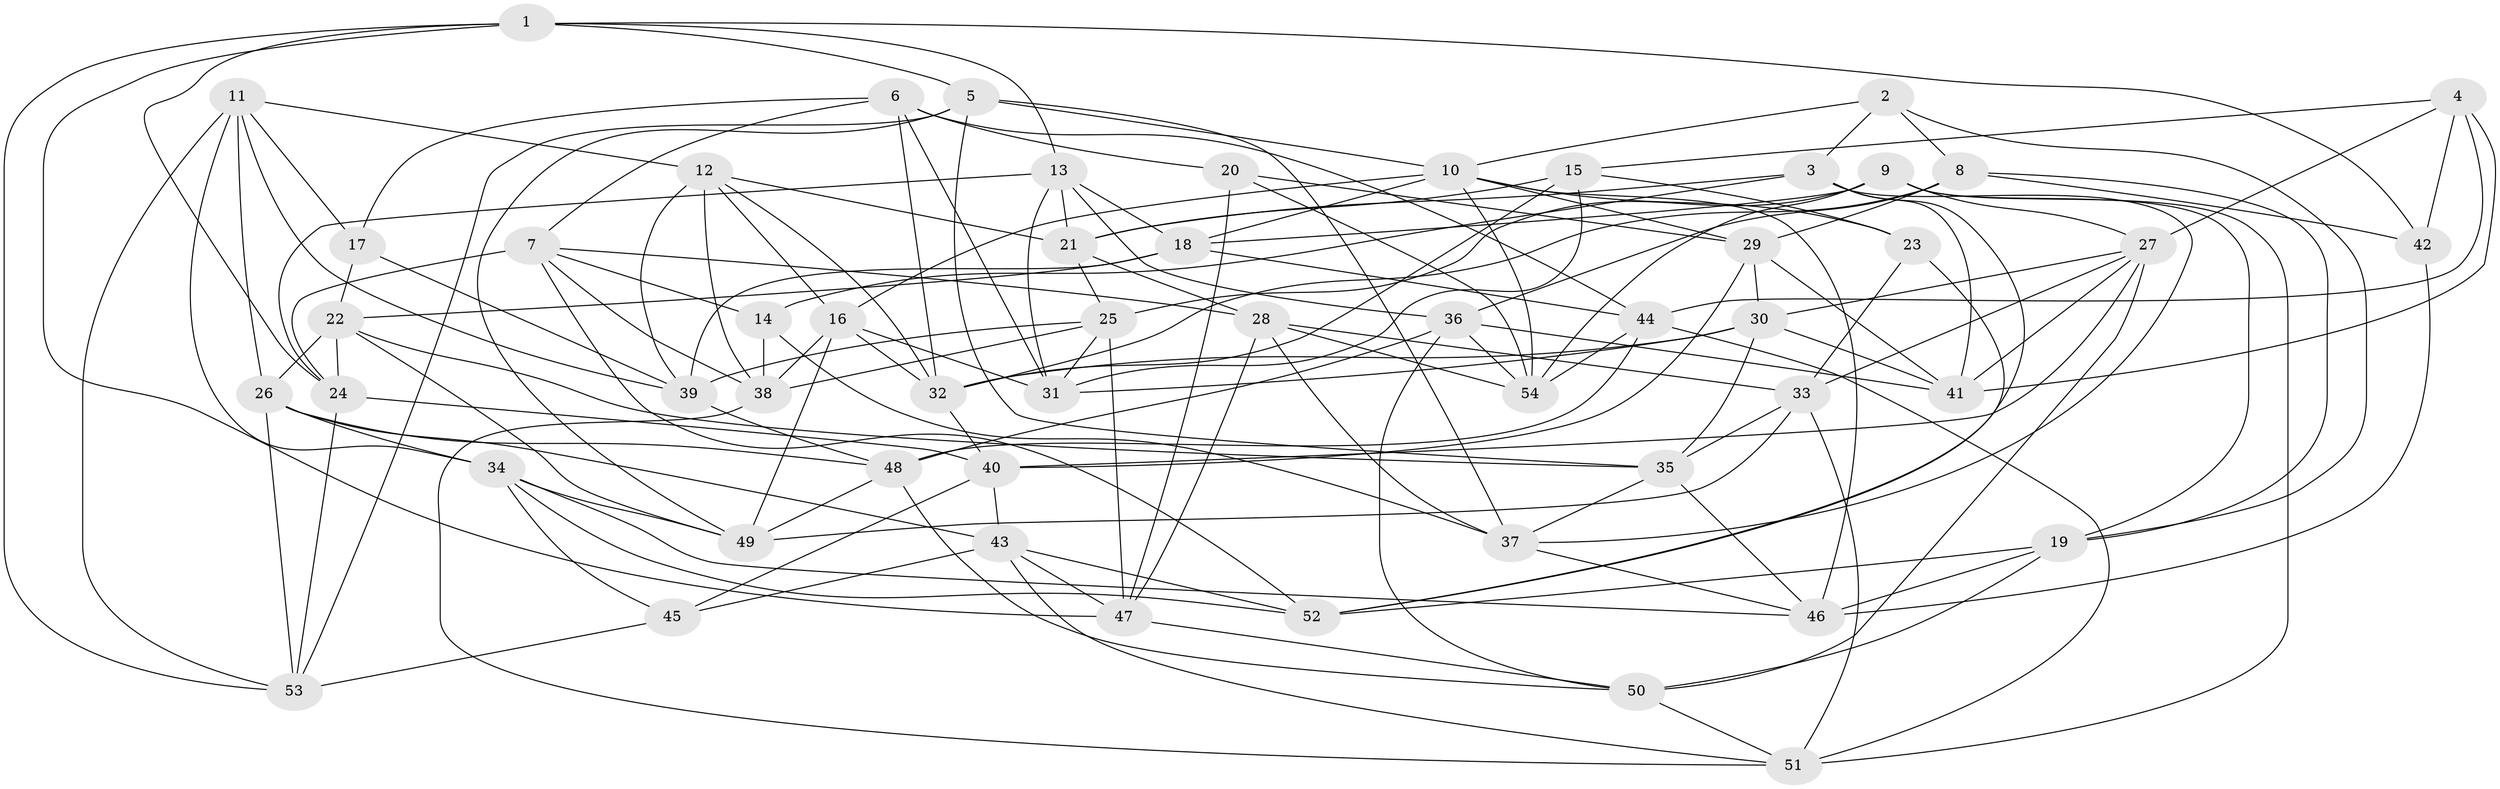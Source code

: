 // original degree distribution, {4: 1.0}
// Generated by graph-tools (version 1.1) at 2025/50/03/09/25 03:50:46]
// undirected, 54 vertices, 156 edges
graph export_dot {
graph [start="1"]
  node [color=gray90,style=filled];
  1;
  2;
  3;
  4;
  5;
  6;
  7;
  8;
  9;
  10;
  11;
  12;
  13;
  14;
  15;
  16;
  17;
  18;
  19;
  20;
  21;
  22;
  23;
  24;
  25;
  26;
  27;
  28;
  29;
  30;
  31;
  32;
  33;
  34;
  35;
  36;
  37;
  38;
  39;
  40;
  41;
  42;
  43;
  44;
  45;
  46;
  47;
  48;
  49;
  50;
  51;
  52;
  53;
  54;
  1 -- 5 [weight=1.0];
  1 -- 13 [weight=1.0];
  1 -- 24 [weight=1.0];
  1 -- 42 [weight=1.0];
  1 -- 47 [weight=1.0];
  1 -- 53 [weight=1.0];
  2 -- 3 [weight=1.0];
  2 -- 8 [weight=1.0];
  2 -- 10 [weight=1.0];
  2 -- 19 [weight=1.0];
  3 -- 14 [weight=1.0];
  3 -- 21 [weight=1.0];
  3 -- 37 [weight=1.0];
  3 -- 41 [weight=1.0];
  3 -- 52 [weight=1.0];
  4 -- 15 [weight=1.0];
  4 -- 27 [weight=2.0];
  4 -- 41 [weight=1.0];
  4 -- 42 [weight=1.0];
  4 -- 44 [weight=1.0];
  5 -- 10 [weight=1.0];
  5 -- 35 [weight=1.0];
  5 -- 37 [weight=1.0];
  5 -- 49 [weight=1.0];
  5 -- 53 [weight=1.0];
  6 -- 7 [weight=1.0];
  6 -- 17 [weight=1.0];
  6 -- 20 [weight=1.0];
  6 -- 31 [weight=1.0];
  6 -- 32 [weight=1.0];
  6 -- 44 [weight=1.0];
  7 -- 14 [weight=1.0];
  7 -- 24 [weight=1.0];
  7 -- 28 [weight=1.0];
  7 -- 38 [weight=1.0];
  7 -- 52 [weight=1.0];
  8 -- 19 [weight=1.0];
  8 -- 29 [weight=1.0];
  8 -- 32 [weight=1.0];
  8 -- 36 [weight=1.0];
  8 -- 42 [weight=1.0];
  9 -- 18 [weight=1.0];
  9 -- 19 [weight=1.0];
  9 -- 25 [weight=1.0];
  9 -- 27 [weight=1.0];
  9 -- 51 [weight=1.0];
  9 -- 54 [weight=1.0];
  10 -- 16 [weight=1.0];
  10 -- 18 [weight=1.0];
  10 -- 23 [weight=1.0];
  10 -- 29 [weight=1.0];
  10 -- 46 [weight=1.0];
  10 -- 54 [weight=1.0];
  11 -- 12 [weight=1.0];
  11 -- 17 [weight=1.0];
  11 -- 26 [weight=1.0];
  11 -- 34 [weight=1.0];
  11 -- 39 [weight=1.0];
  11 -- 53 [weight=1.0];
  12 -- 16 [weight=1.0];
  12 -- 21 [weight=1.0];
  12 -- 32 [weight=1.0];
  12 -- 38 [weight=1.0];
  12 -- 39 [weight=1.0];
  13 -- 18 [weight=1.0];
  13 -- 21 [weight=1.0];
  13 -- 24 [weight=1.0];
  13 -- 31 [weight=1.0];
  13 -- 36 [weight=1.0];
  14 -- 37 [weight=1.0];
  14 -- 38 [weight=1.0];
  15 -- 21 [weight=1.0];
  15 -- 23 [weight=1.0];
  15 -- 31 [weight=1.0];
  15 -- 32 [weight=2.0];
  16 -- 31 [weight=1.0];
  16 -- 32 [weight=1.0];
  16 -- 38 [weight=1.0];
  16 -- 49 [weight=1.0];
  17 -- 22 [weight=1.0];
  17 -- 39 [weight=1.0];
  18 -- 22 [weight=1.0];
  18 -- 39 [weight=1.0];
  18 -- 44 [weight=1.0];
  19 -- 46 [weight=1.0];
  19 -- 50 [weight=1.0];
  19 -- 52 [weight=1.0];
  20 -- 29 [weight=1.0];
  20 -- 47 [weight=1.0];
  20 -- 54 [weight=1.0];
  21 -- 25 [weight=1.0];
  21 -- 28 [weight=1.0];
  22 -- 24 [weight=1.0];
  22 -- 26 [weight=1.0];
  22 -- 35 [weight=1.0];
  22 -- 49 [weight=1.0];
  23 -- 33 [weight=1.0];
  23 -- 52 [weight=1.0];
  24 -- 40 [weight=1.0];
  24 -- 53 [weight=1.0];
  25 -- 31 [weight=1.0];
  25 -- 38 [weight=1.0];
  25 -- 39 [weight=1.0];
  25 -- 47 [weight=1.0];
  26 -- 34 [weight=1.0];
  26 -- 43 [weight=1.0];
  26 -- 48 [weight=1.0];
  26 -- 53 [weight=1.0];
  27 -- 30 [weight=1.0];
  27 -- 33 [weight=1.0];
  27 -- 40 [weight=1.0];
  27 -- 41 [weight=1.0];
  27 -- 50 [weight=1.0];
  28 -- 33 [weight=1.0];
  28 -- 37 [weight=1.0];
  28 -- 47 [weight=1.0];
  28 -- 54 [weight=1.0];
  29 -- 30 [weight=1.0];
  29 -- 40 [weight=1.0];
  29 -- 41 [weight=1.0];
  30 -- 31 [weight=1.0];
  30 -- 32 [weight=1.0];
  30 -- 35 [weight=1.0];
  30 -- 41 [weight=1.0];
  32 -- 40 [weight=1.0];
  33 -- 35 [weight=1.0];
  33 -- 49 [weight=1.0];
  33 -- 51 [weight=1.0];
  34 -- 45 [weight=1.0];
  34 -- 46 [weight=1.0];
  34 -- 49 [weight=1.0];
  34 -- 52 [weight=1.0];
  35 -- 37 [weight=1.0];
  35 -- 46 [weight=1.0];
  36 -- 41 [weight=1.0];
  36 -- 48 [weight=1.0];
  36 -- 50 [weight=1.0];
  36 -- 54 [weight=1.0];
  37 -- 46 [weight=1.0];
  38 -- 51 [weight=1.0];
  39 -- 48 [weight=1.0];
  40 -- 43 [weight=1.0];
  40 -- 45 [weight=1.0];
  42 -- 46 [weight=1.0];
  43 -- 45 [weight=1.0];
  43 -- 47 [weight=1.0];
  43 -- 51 [weight=1.0];
  43 -- 52 [weight=1.0];
  44 -- 48 [weight=1.0];
  44 -- 51 [weight=1.0];
  44 -- 54 [weight=1.0];
  45 -- 53 [weight=1.0];
  47 -- 50 [weight=1.0];
  48 -- 49 [weight=1.0];
  48 -- 50 [weight=1.0];
  50 -- 51 [weight=1.0];
}
